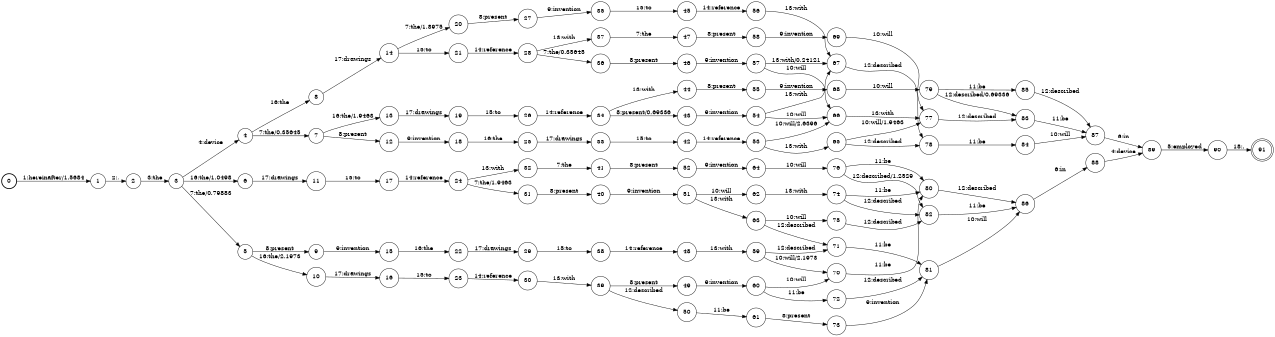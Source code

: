digraph FST {
rankdir = LR;
size = "8.5,11";
label = "";
center = 1;
orientation = Portrait;
ranksep = "0.4";
nodesep = "0.25";
0 [label = "0", shape = circle, style = bold, fontsize = 14]
	0 -> 1 [label = "1:hereinafter/1.5684", fontsize = 14];
1 [label = "1", shape = circle, style = solid, fontsize = 14]
	1 -> 2 [label = "2:,", fontsize = 14];
2 [label = "2", shape = circle, style = solid, fontsize = 14]
	2 -> 3 [label = "3:the", fontsize = 14];
3 [label = "3", shape = circle, style = solid, fontsize = 14]
	3 -> 5 [label = "7:the/0.79883", fontsize = 14];
	3 -> 6 [label = "16:the/1.0498", fontsize = 14];
	3 -> 4 [label = "4:device", fontsize = 14];
4 [label = "4", shape = circle, style = solid, fontsize = 14]
	4 -> 7 [label = "7:the/0.35645", fontsize = 14];
	4 -> 8 [label = "16:the", fontsize = 14];
5 [label = "5", shape = circle, style = solid, fontsize = 14]
	5 -> 10 [label = "16:the/2.1973", fontsize = 14];
	5 -> 9 [label = "8:present", fontsize = 14];
6 [label = "6", shape = circle, style = solid, fontsize = 14]
	6 -> 11 [label = "17:drawings", fontsize = 14];
7 [label = "7", shape = circle, style = solid, fontsize = 14]
	7 -> 13 [label = "16:the/1.9463", fontsize = 14];
	7 -> 12 [label = "8:present", fontsize = 14];
8 [label = "8", shape = circle, style = solid, fontsize = 14]
	8 -> 14 [label = "17:drawings", fontsize = 14];
9 [label = "9", shape = circle, style = solid, fontsize = 14]
	9 -> 15 [label = "9:invention", fontsize = 14];
10 [label = "10", shape = circle, style = solid, fontsize = 14]
	10 -> 16 [label = "17:drawings", fontsize = 14];
11 [label = "11", shape = circle, style = solid, fontsize = 14]
	11 -> 17 [label = "15:to", fontsize = 14];
12 [label = "12", shape = circle, style = solid, fontsize = 14]
	12 -> 18 [label = "9:invention", fontsize = 14];
13 [label = "13", shape = circle, style = solid, fontsize = 14]
	13 -> 19 [label = "17:drawings", fontsize = 14];
14 [label = "14", shape = circle, style = solid, fontsize = 14]
	14 -> 20 [label = "7:the/1.8975", fontsize = 14];
	14 -> 21 [label = "15:to", fontsize = 14];
15 [label = "15", shape = circle, style = solid, fontsize = 14]
	15 -> 22 [label = "16:the", fontsize = 14];
16 [label = "16", shape = circle, style = solid, fontsize = 14]
	16 -> 23 [label = "15:to", fontsize = 14];
17 [label = "17", shape = circle, style = solid, fontsize = 14]
	17 -> 24 [label = "14:reference", fontsize = 14];
18 [label = "18", shape = circle, style = solid, fontsize = 14]
	18 -> 25 [label = "16:the", fontsize = 14];
19 [label = "19", shape = circle, style = solid, fontsize = 14]
	19 -> 26 [label = "15:to", fontsize = 14];
20 [label = "20", shape = circle, style = solid, fontsize = 14]
	20 -> 27 [label = "8:present", fontsize = 14];
21 [label = "21", shape = circle, style = solid, fontsize = 14]
	21 -> 28 [label = "14:reference", fontsize = 14];
22 [label = "22", shape = circle, style = solid, fontsize = 14]
	22 -> 29 [label = "17:drawings", fontsize = 14];
23 [label = "23", shape = circle, style = solid, fontsize = 14]
	23 -> 30 [label = "14:reference", fontsize = 14];
24 [label = "24", shape = circle, style = solid, fontsize = 14]
	24 -> 31 [label = "7:the/1.9463", fontsize = 14];
	24 -> 32 [label = "13:with", fontsize = 14];
25 [label = "25", shape = circle, style = solid, fontsize = 14]
	25 -> 33 [label = "17:drawings", fontsize = 14];
26 [label = "26", shape = circle, style = solid, fontsize = 14]
	26 -> 34 [label = "14:reference", fontsize = 14];
27 [label = "27", shape = circle, style = solid, fontsize = 14]
	27 -> 35 [label = "9:invention", fontsize = 14];
28 [label = "28", shape = circle, style = solid, fontsize = 14]
	28 -> 36 [label = "7:the/0.35645", fontsize = 14];
	28 -> 37 [label = "13:with", fontsize = 14];
29 [label = "29", shape = circle, style = solid, fontsize = 14]
	29 -> 38 [label = "15:to", fontsize = 14];
30 [label = "30", shape = circle, style = solid, fontsize = 14]
	30 -> 39 [label = "13:with", fontsize = 14];
31 [label = "31", shape = circle, style = solid, fontsize = 14]
	31 -> 40 [label = "8:present", fontsize = 14];
32 [label = "32", shape = circle, style = solid, fontsize = 14]
	32 -> 41 [label = "7:the", fontsize = 14];
33 [label = "33", shape = circle, style = solid, fontsize = 14]
	33 -> 42 [label = "15:to", fontsize = 14];
34 [label = "34", shape = circle, style = solid, fontsize = 14]
	34 -> 43 [label = "8:present/0.69336", fontsize = 14];
	34 -> 44 [label = "13:with", fontsize = 14];
35 [label = "35", shape = circle, style = solid, fontsize = 14]
	35 -> 45 [label = "15:to", fontsize = 14];
36 [label = "36", shape = circle, style = solid, fontsize = 14]
	36 -> 46 [label = "8:present", fontsize = 14];
37 [label = "37", shape = circle, style = solid, fontsize = 14]
	37 -> 47 [label = "7:the", fontsize = 14];
38 [label = "38", shape = circle, style = solid, fontsize = 14]
	38 -> 48 [label = "14:reference", fontsize = 14];
39 [label = "39", shape = circle, style = solid, fontsize = 14]
	39 -> 49 [label = "8:present", fontsize = 14];
	39 -> 50 [label = "12:described", fontsize = 14];
40 [label = "40", shape = circle, style = solid, fontsize = 14]
	40 -> 51 [label = "9:invention", fontsize = 14];
41 [label = "41", shape = circle, style = solid, fontsize = 14]
	41 -> 52 [label = "8:present", fontsize = 14];
42 [label = "42", shape = circle, style = solid, fontsize = 14]
	42 -> 53 [label = "14:reference", fontsize = 14];
43 [label = "43", shape = circle, style = solid, fontsize = 14]
	43 -> 54 [label = "9:invention", fontsize = 14];
44 [label = "44", shape = circle, style = solid, fontsize = 14]
	44 -> 55 [label = "8:present", fontsize = 14];
45 [label = "45", shape = circle, style = solid, fontsize = 14]
	45 -> 56 [label = "14:reference", fontsize = 14];
46 [label = "46", shape = circle, style = solid, fontsize = 14]
	46 -> 57 [label = "9:invention", fontsize = 14];
47 [label = "47", shape = circle, style = solid, fontsize = 14]
	47 -> 58 [label = "8:present", fontsize = 14];
48 [label = "48", shape = circle, style = solid, fontsize = 14]
	48 -> 59 [label = "13:with", fontsize = 14];
49 [label = "49", shape = circle, style = solid, fontsize = 14]
	49 -> 60 [label = "9:invention", fontsize = 14];
50 [label = "50", shape = circle, style = solid, fontsize = 14]
	50 -> 61 [label = "11:be", fontsize = 14];
51 [label = "51", shape = circle, style = solid, fontsize = 14]
	51 -> 62 [label = "10:will", fontsize = 14];
	51 -> 63 [label = "13:with", fontsize = 14];
52 [label = "52", shape = circle, style = solid, fontsize = 14]
	52 -> 64 [label = "9:invention", fontsize = 14];
53 [label = "53", shape = circle, style = solid, fontsize = 14]
	53 -> 66 [label = "10:will/2.6396", fontsize = 14];
	53 -> 65 [label = "13:with", fontsize = 14];
54 [label = "54", shape = circle, style = solid, fontsize = 14]
	54 -> 66 [label = "10:will", fontsize = 14];
	54 -> 67 [label = "13:with", fontsize = 14];
55 [label = "55", shape = circle, style = solid, fontsize = 14]
	55 -> 68 [label = "9:invention", fontsize = 14];
56 [label = "56", shape = circle, style = solid, fontsize = 14]
	56 -> 67 [label = "13:with", fontsize = 14];
57 [label = "57", shape = circle, style = solid, fontsize = 14]
	57 -> 66 [label = "10:will", fontsize = 14];
	57 -> 67 [label = "13:with/0.24121", fontsize = 14];
58 [label = "58", shape = circle, style = solid, fontsize = 14]
	58 -> 69 [label = "9:invention", fontsize = 14];
59 [label = "59", shape = circle, style = solid, fontsize = 14]
	59 -> 70 [label = "10:will/2.1973", fontsize = 14];
	59 -> 71 [label = "12:described", fontsize = 14];
60 [label = "60", shape = circle, style = solid, fontsize = 14]
	60 -> 70 [label = "10:will", fontsize = 14];
	60 -> 72 [label = "11:be", fontsize = 14];
61 [label = "61", shape = circle, style = solid, fontsize = 14]
	61 -> 73 [label = "8:present", fontsize = 14];
62 [label = "62", shape = circle, style = solid, fontsize = 14]
	62 -> 74 [label = "13:with", fontsize = 14];
63 [label = "63", shape = circle, style = solid, fontsize = 14]
	63 -> 75 [label = "10:will", fontsize = 14];
	63 -> 71 [label = "12:described", fontsize = 14];
64 [label = "64", shape = circle, style = solid, fontsize = 14]
	64 -> 76 [label = "10:will", fontsize = 14];
65 [label = "65", shape = circle, style = solid, fontsize = 14]
	65 -> 77 [label = "10:will/1.9463", fontsize = 14];
	65 -> 78 [label = "12:described", fontsize = 14];
66 [label = "66", shape = circle, style = solid, fontsize = 14]
	66 -> 77 [label = "13:with", fontsize = 14];
67 [label = "67", shape = circle, style = solid, fontsize = 14]
	67 -> 78 [label = "12:described", fontsize = 14];
68 [label = "68", shape = circle, style = solid, fontsize = 14]
	68 -> 79 [label = "10:will", fontsize = 14];
69 [label = "69", shape = circle, style = solid, fontsize = 14]
	69 -> 77 [label = "10:will", fontsize = 14];
70 [label = "70", shape = circle, style = solid, fontsize = 14]
	70 -> 80 [label = "11:be", fontsize = 14];
71 [label = "71", shape = circle, style = solid, fontsize = 14]
	71 -> 81 [label = "11:be", fontsize = 14];
72 [label = "72", shape = circle, style = solid, fontsize = 14]
	72 -> 81 [label = "12:described", fontsize = 14];
73 [label = "73", shape = circle, style = solid, fontsize = 14]
	73 -> 81 [label = "9:invention", fontsize = 14];
74 [label = "74", shape = circle, style = solid, fontsize = 14]
	74 -> 80 [label = "11:be", fontsize = 14];
	74 -> 82 [label = "12:described", fontsize = 14];
75 [label = "75", shape = circle, style = solid, fontsize = 14]
	75 -> 82 [label = "12:described", fontsize = 14];
76 [label = "76", shape = circle, style = solid, fontsize = 14]
	76 -> 80 [label = "11:be", fontsize = 14];
	76 -> 82 [label = "12:described/1.2529", fontsize = 14];
77 [label = "77", shape = circle, style = solid, fontsize = 14]
	77 -> 83 [label = "12:described", fontsize = 14];
78 [label = "78", shape = circle, style = solid, fontsize = 14]
	78 -> 84 [label = "11:be", fontsize = 14];
79 [label = "79", shape = circle, style = solid, fontsize = 14]
	79 -> 85 [label = "11:be", fontsize = 14];
	79 -> 83 [label = "12:described/0.69336", fontsize = 14];
80 [label = "80", shape = circle, style = solid, fontsize = 14]
	80 -> 86 [label = "12:described", fontsize = 14];
81 [label = "81", shape = circle, style = solid, fontsize = 14]
	81 -> 86 [label = "10:will", fontsize = 14];
82 [label = "82", shape = circle, style = solid, fontsize = 14]
	82 -> 86 [label = "11:be", fontsize = 14];
83 [label = "83", shape = circle, style = solid, fontsize = 14]
	83 -> 87 [label = "11:be", fontsize = 14];
84 [label = "84", shape = circle, style = solid, fontsize = 14]
	84 -> 87 [label = "10:will", fontsize = 14];
85 [label = "85", shape = circle, style = solid, fontsize = 14]
	85 -> 87 [label = "12:described", fontsize = 14];
86 [label = "86", shape = circle, style = solid, fontsize = 14]
	86 -> 88 [label = "6:in", fontsize = 14];
87 [label = "87", shape = circle, style = solid, fontsize = 14]
	87 -> 89 [label = "6:in", fontsize = 14];
88 [label = "88", shape = circle, style = solid, fontsize = 14]
	88 -> 89 [label = "4:device", fontsize = 14];
89 [label = "89", shape = circle, style = solid, fontsize = 14]
	89 -> 90 [label = "5:employed", fontsize = 14];
90 [label = "90", shape = circle, style = solid, fontsize = 14]
	90 -> 91 [label = "18:.", fontsize = 14];
91 [label = "91", shape = doublecircle, style = solid, fontsize = 14]
}
